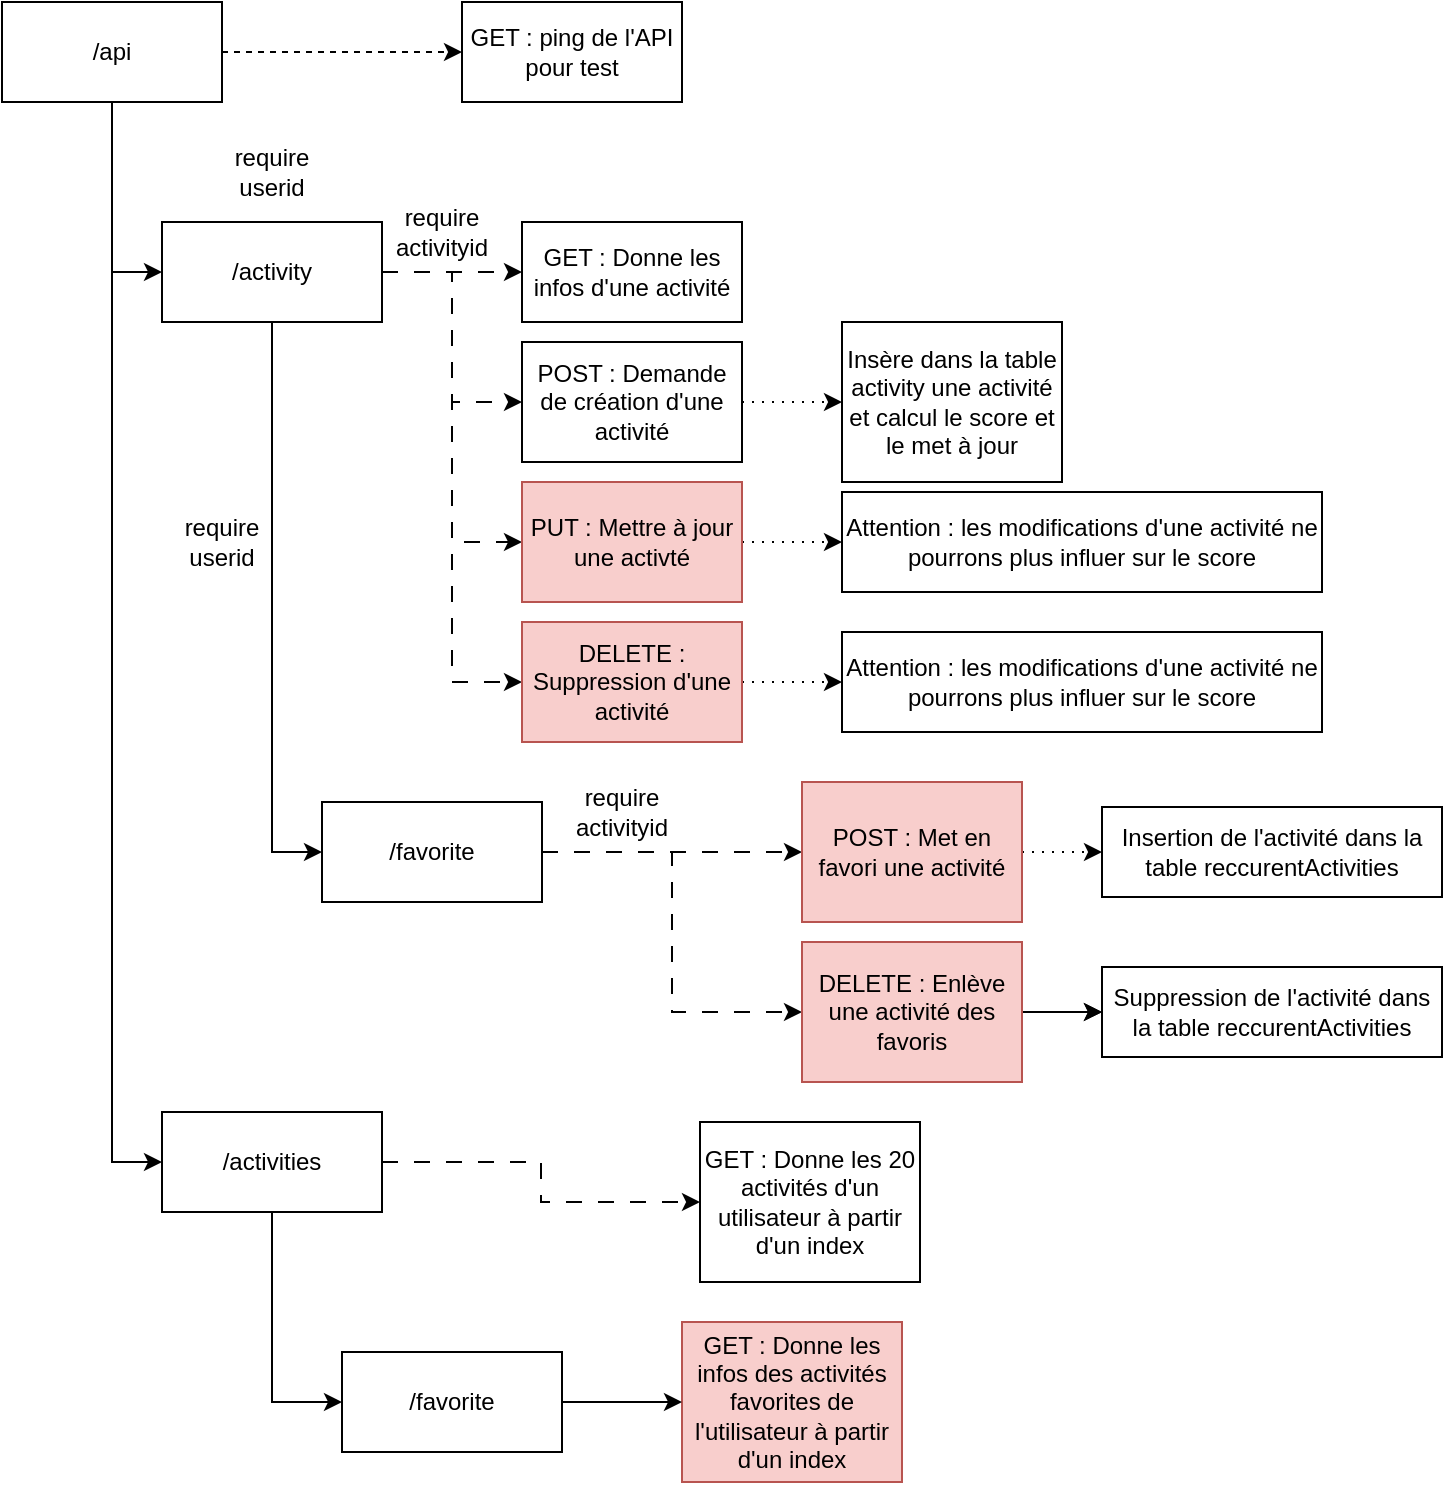 <mxfile version="24.0.5" type="github">
  <diagram name="Page-1" id="jhAAQiRTMC3WOToZxg92">
    <mxGraphModel dx="1434" dy="1923" grid="1" gridSize="10" guides="1" tooltips="1" connect="1" arrows="1" fold="1" page="1" pageScale="1" pageWidth="827" pageHeight="1169" math="0" shadow="0">
      <root>
        <mxCell id="0" />
        <mxCell id="1" parent="0" />
        <mxCell id="wuqC6jIEuIp08qezgk6B-5" style="edgeStyle=orthogonalEdgeStyle;rounded=0;orthogonalLoop=1;jettySize=auto;html=1;dashed=1;" edge="1" parent="1" source="wuqC6jIEuIp08qezgk6B-3" target="wuqC6jIEuIp08qezgk6B-4">
          <mxGeometry relative="1" as="geometry" />
        </mxCell>
        <mxCell id="wuqC6jIEuIp08qezgk6B-9" style="edgeStyle=orthogonalEdgeStyle;rounded=0;orthogonalLoop=1;jettySize=auto;html=1;entryX=0;entryY=0.5;entryDx=0;entryDy=0;" edge="1" parent="1" source="wuqC6jIEuIp08qezgk6B-3" target="wuqC6jIEuIp08qezgk6B-6">
          <mxGeometry relative="1" as="geometry" />
        </mxCell>
        <mxCell id="wuqC6jIEuIp08qezgk6B-23" style="edgeStyle=orthogonalEdgeStyle;rounded=0;orthogonalLoop=1;jettySize=auto;html=1;entryX=0;entryY=0.5;entryDx=0;entryDy=0;" edge="1" parent="1" source="wuqC6jIEuIp08qezgk6B-3" target="wuqC6jIEuIp08qezgk6B-22">
          <mxGeometry relative="1" as="geometry" />
        </mxCell>
        <mxCell id="wuqC6jIEuIp08qezgk6B-3" value="/api" style="html=1;whiteSpace=wrap;" vertex="1" parent="1">
          <mxGeometry x="10" y="-1150" width="110" height="50" as="geometry" />
        </mxCell>
        <mxCell id="wuqC6jIEuIp08qezgk6B-4" value="GET : ping de l&#39;API pour test" style="html=1;whiteSpace=wrap;" vertex="1" parent="1">
          <mxGeometry x="240" y="-1150" width="110" height="50" as="geometry" />
        </mxCell>
        <mxCell id="wuqC6jIEuIp08qezgk6B-10" style="edgeStyle=orthogonalEdgeStyle;rounded=0;orthogonalLoop=1;jettySize=auto;html=1;dashed=1;dashPattern=8 8;" edge="1" parent="1" source="wuqC6jIEuIp08qezgk6B-6" target="wuqC6jIEuIp08qezgk6B-7">
          <mxGeometry relative="1" as="geometry" />
        </mxCell>
        <mxCell id="wuqC6jIEuIp08qezgk6B-11" style="edgeStyle=orthogonalEdgeStyle;rounded=0;orthogonalLoop=1;jettySize=auto;html=1;entryX=0;entryY=0.5;entryDx=0;entryDy=0;dashed=1;dashPattern=8 8;" edge="1" parent="1" source="wuqC6jIEuIp08qezgk6B-6" target="wuqC6jIEuIp08qezgk6B-8">
          <mxGeometry relative="1" as="geometry" />
        </mxCell>
        <mxCell id="wuqC6jIEuIp08qezgk6B-14" style="edgeStyle=orthogonalEdgeStyle;rounded=0;orthogonalLoop=1;jettySize=auto;html=1;entryX=0;entryY=0.5;entryDx=0;entryDy=0;dashed=1;dashPattern=8 8;" edge="1" parent="1" source="wuqC6jIEuIp08qezgk6B-6" target="wuqC6jIEuIp08qezgk6B-12">
          <mxGeometry relative="1" as="geometry" />
        </mxCell>
        <mxCell id="wuqC6jIEuIp08qezgk6B-15" style="edgeStyle=orthogonalEdgeStyle;rounded=0;orthogonalLoop=1;jettySize=auto;html=1;entryX=0;entryY=0.5;entryDx=0;entryDy=0;dashed=1;dashPattern=8 8;" edge="1" parent="1" source="wuqC6jIEuIp08qezgk6B-6" target="wuqC6jIEuIp08qezgk6B-13">
          <mxGeometry relative="1" as="geometry" />
        </mxCell>
        <mxCell id="wuqC6jIEuIp08qezgk6B-19" style="edgeStyle=orthogonalEdgeStyle;rounded=0;orthogonalLoop=1;jettySize=auto;html=1;entryX=0;entryY=0.5;entryDx=0;entryDy=0;" edge="1" parent="1" source="wuqC6jIEuIp08qezgk6B-6" target="wuqC6jIEuIp08qezgk6B-16">
          <mxGeometry relative="1" as="geometry" />
        </mxCell>
        <mxCell id="wuqC6jIEuIp08qezgk6B-6" value="/activity" style="html=1;whiteSpace=wrap;" vertex="1" parent="1">
          <mxGeometry x="90" y="-1040" width="110" height="50" as="geometry" />
        </mxCell>
        <mxCell id="wuqC6jIEuIp08qezgk6B-7" value="GET : Donne les infos d&#39;une activité" style="html=1;whiteSpace=wrap;" vertex="1" parent="1">
          <mxGeometry x="270" y="-1040" width="110" height="50" as="geometry" />
        </mxCell>
        <mxCell id="wuqC6jIEuIp08qezgk6B-39" style="edgeStyle=orthogonalEdgeStyle;rounded=0;orthogonalLoop=1;jettySize=auto;html=1;entryX=0;entryY=0.5;entryDx=0;entryDy=0;dashed=1;dashPattern=1 4;" edge="1" parent="1" source="wuqC6jIEuIp08qezgk6B-8" target="wuqC6jIEuIp08qezgk6B-38">
          <mxGeometry relative="1" as="geometry" />
        </mxCell>
        <mxCell id="wuqC6jIEuIp08qezgk6B-8" value="POST : Demande de création d&#39;une activité" style="html=1;whiteSpace=wrap;" vertex="1" parent="1">
          <mxGeometry x="270" y="-980" width="110" height="60" as="geometry" />
        </mxCell>
        <mxCell id="wuqC6jIEuIp08qezgk6B-41" style="edgeStyle=orthogonalEdgeStyle;rounded=0;orthogonalLoop=1;jettySize=auto;html=1;dashed=1;dashPattern=1 4;" edge="1" parent="1" source="wuqC6jIEuIp08qezgk6B-12" target="wuqC6jIEuIp08qezgk6B-40">
          <mxGeometry relative="1" as="geometry" />
        </mxCell>
        <mxCell id="wuqC6jIEuIp08qezgk6B-12" value="PUT : Mettre à jour une activté" style="html=1;whiteSpace=wrap;fillColor=#f8cecc;strokeColor=#b85450;" vertex="1" parent="1">
          <mxGeometry x="270" y="-910" width="110" height="60" as="geometry" />
        </mxCell>
        <mxCell id="wuqC6jIEuIp08qezgk6B-43" style="edgeStyle=orthogonalEdgeStyle;rounded=0;orthogonalLoop=1;jettySize=auto;html=1;entryX=0;entryY=0.5;entryDx=0;entryDy=0;dashed=1;dashPattern=1 4;" edge="1" parent="1" source="wuqC6jIEuIp08qezgk6B-13" target="wuqC6jIEuIp08qezgk6B-42">
          <mxGeometry relative="1" as="geometry" />
        </mxCell>
        <mxCell id="wuqC6jIEuIp08qezgk6B-13" value="DELETE : Suppression d&#39;une activité" style="html=1;whiteSpace=wrap;fillColor=#f8cecc;strokeColor=#b85450;" vertex="1" parent="1">
          <mxGeometry x="270" y="-840" width="110" height="60" as="geometry" />
        </mxCell>
        <mxCell id="wuqC6jIEuIp08qezgk6B-21" style="edgeStyle=orthogonalEdgeStyle;rounded=0;orthogonalLoop=1;jettySize=auto;html=1;entryX=0;entryY=0.5;entryDx=0;entryDy=0;dashed=1;dashPattern=8 8;" edge="1" parent="1" source="wuqC6jIEuIp08qezgk6B-16" target="wuqC6jIEuIp08qezgk6B-18">
          <mxGeometry relative="1" as="geometry" />
        </mxCell>
        <mxCell id="wuqC6jIEuIp08qezgk6B-33" style="edgeStyle=orthogonalEdgeStyle;rounded=0;orthogonalLoop=1;jettySize=auto;html=1;entryX=0;entryY=0.5;entryDx=0;entryDy=0;dashed=1;dashPattern=8 8;" edge="1" parent="1" source="wuqC6jIEuIp08qezgk6B-16" target="wuqC6jIEuIp08qezgk6B-32">
          <mxGeometry relative="1" as="geometry" />
        </mxCell>
        <mxCell id="wuqC6jIEuIp08qezgk6B-16" value="/favorite" style="html=1;whiteSpace=wrap;" vertex="1" parent="1">
          <mxGeometry x="170" y="-750" width="110" height="50" as="geometry" />
        </mxCell>
        <mxCell id="wuqC6jIEuIp08qezgk6B-48" style="edgeStyle=orthogonalEdgeStyle;rounded=0;orthogonalLoop=1;jettySize=auto;html=1;dashed=1;dashPattern=1 4;" edge="1" parent="1" source="wuqC6jIEuIp08qezgk6B-18" target="wuqC6jIEuIp08qezgk6B-45">
          <mxGeometry relative="1" as="geometry" />
        </mxCell>
        <mxCell id="wuqC6jIEuIp08qezgk6B-18" value="POST : Met en favori une activité" style="html=1;whiteSpace=wrap;fillColor=#f8cecc;strokeColor=#b85450;" vertex="1" parent="1">
          <mxGeometry x="410" y="-760" width="110" height="70" as="geometry" />
        </mxCell>
        <mxCell id="wuqC6jIEuIp08qezgk6B-25" style="edgeStyle=orthogonalEdgeStyle;rounded=0;orthogonalLoop=1;jettySize=auto;html=1;dashed=1;dashPattern=8 8;" edge="1" parent="1" source="wuqC6jIEuIp08qezgk6B-22" target="wuqC6jIEuIp08qezgk6B-24">
          <mxGeometry relative="1" as="geometry" />
        </mxCell>
        <mxCell id="wuqC6jIEuIp08qezgk6B-30" style="edgeStyle=orthogonalEdgeStyle;rounded=0;orthogonalLoop=1;jettySize=auto;html=1;entryX=0;entryY=0.5;entryDx=0;entryDy=0;" edge="1" parent="1" source="wuqC6jIEuIp08qezgk6B-22" target="wuqC6jIEuIp08qezgk6B-29">
          <mxGeometry relative="1" as="geometry" />
        </mxCell>
        <mxCell id="wuqC6jIEuIp08qezgk6B-22" value="/activities" style="html=1;whiteSpace=wrap;" vertex="1" parent="1">
          <mxGeometry x="90" y="-595" width="110" height="50" as="geometry" />
        </mxCell>
        <mxCell id="wuqC6jIEuIp08qezgk6B-24" value="GET : Donne les 20 activités d&#39;un utilisateur à partir d&#39;un index" style="html=1;whiteSpace=wrap;" vertex="1" parent="1">
          <mxGeometry x="359" y="-590" width="110" height="80" as="geometry" />
        </mxCell>
        <mxCell id="wuqC6jIEuIp08qezgk6B-27" value="GET : Donne les infos des activités favorites de l&#39;utilisateur à partir d&#39;un index" style="html=1;whiteSpace=wrap;fillColor=#f8cecc;strokeColor=#b85450;" vertex="1" parent="1">
          <mxGeometry x="350" y="-490" width="110" height="80" as="geometry" />
        </mxCell>
        <mxCell id="wuqC6jIEuIp08qezgk6B-31" style="edgeStyle=orthogonalEdgeStyle;rounded=0;orthogonalLoop=1;jettySize=auto;html=1;" edge="1" parent="1" source="wuqC6jIEuIp08qezgk6B-29" target="wuqC6jIEuIp08qezgk6B-27">
          <mxGeometry relative="1" as="geometry" />
        </mxCell>
        <mxCell id="wuqC6jIEuIp08qezgk6B-29" value="/favorite" style="html=1;whiteSpace=wrap;" vertex="1" parent="1">
          <mxGeometry x="180" y="-475" width="110" height="50" as="geometry" />
        </mxCell>
        <mxCell id="wuqC6jIEuIp08qezgk6B-47" style="edgeStyle=orthogonalEdgeStyle;rounded=0;orthogonalLoop=1;jettySize=auto;html=1;" edge="1" parent="1" source="wuqC6jIEuIp08qezgk6B-32" target="wuqC6jIEuIp08qezgk6B-46">
          <mxGeometry relative="1" as="geometry" />
        </mxCell>
        <mxCell id="wuqC6jIEuIp08qezgk6B-49" value="" style="edgeStyle=orthogonalEdgeStyle;rounded=0;orthogonalLoop=1;jettySize=auto;html=1;dashed=1;dashPattern=1 4;" edge="1" parent="1" source="wuqC6jIEuIp08qezgk6B-32" target="wuqC6jIEuIp08qezgk6B-46">
          <mxGeometry relative="1" as="geometry" />
        </mxCell>
        <mxCell id="wuqC6jIEuIp08qezgk6B-32" value="DELETE : Enlève une activité des favoris" style="html=1;whiteSpace=wrap;fillColor=#f8cecc;strokeColor=#b85450;" vertex="1" parent="1">
          <mxGeometry x="410" y="-680" width="110" height="70" as="geometry" />
        </mxCell>
        <mxCell id="wuqC6jIEuIp08qezgk6B-34" value="require userid" style="text;html=1;align=center;verticalAlign=middle;whiteSpace=wrap;rounded=0;" vertex="1" parent="1">
          <mxGeometry x="115" y="-1080" width="60" height="30" as="geometry" />
        </mxCell>
        <mxCell id="wuqC6jIEuIp08qezgk6B-35" value="require activityid" style="text;html=1;align=center;verticalAlign=middle;whiteSpace=wrap;rounded=0;" vertex="1" parent="1">
          <mxGeometry x="200" y="-1050" width="60" height="30" as="geometry" />
        </mxCell>
        <mxCell id="wuqC6jIEuIp08qezgk6B-36" value="require userid" style="text;html=1;align=center;verticalAlign=middle;whiteSpace=wrap;rounded=0;" vertex="1" parent="1">
          <mxGeometry x="90" y="-895" width="60" height="30" as="geometry" />
        </mxCell>
        <mxCell id="wuqC6jIEuIp08qezgk6B-38" value="Insère dans la table activity une activité et calcul le score et le met à jour" style="html=1;whiteSpace=wrap;" vertex="1" parent="1">
          <mxGeometry x="430" y="-990" width="110" height="80" as="geometry" />
        </mxCell>
        <mxCell id="wuqC6jIEuIp08qezgk6B-40" value="Attention : les modifications d&#39;une activité ne pourrons plus influer sur le score" style="html=1;whiteSpace=wrap;" vertex="1" parent="1">
          <mxGeometry x="430" y="-905" width="240" height="50" as="geometry" />
        </mxCell>
        <mxCell id="wuqC6jIEuIp08qezgk6B-42" value="Attention : les modifications d&#39;une activité ne pourrons plus influer sur le score" style="html=1;whiteSpace=wrap;" vertex="1" parent="1">
          <mxGeometry x="430" y="-835" width="240" height="50" as="geometry" />
        </mxCell>
        <mxCell id="wuqC6jIEuIp08qezgk6B-44" value="require activityid" style="text;html=1;align=center;verticalAlign=middle;whiteSpace=wrap;rounded=0;" vertex="1" parent="1">
          <mxGeometry x="290" y="-760" width="60" height="30" as="geometry" />
        </mxCell>
        <mxCell id="wuqC6jIEuIp08qezgk6B-45" value="Insertion de l&#39;activité dans la table reccurentActivities" style="html=1;whiteSpace=wrap;" vertex="1" parent="1">
          <mxGeometry x="560" y="-747.5" width="170" height="45" as="geometry" />
        </mxCell>
        <mxCell id="wuqC6jIEuIp08qezgk6B-46" value="Suppression de l&#39;activité dans la table reccurentActivities" style="html=1;whiteSpace=wrap;" vertex="1" parent="1">
          <mxGeometry x="560" y="-667.5" width="170" height="45" as="geometry" />
        </mxCell>
      </root>
    </mxGraphModel>
  </diagram>
</mxfile>

